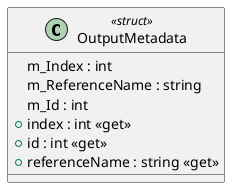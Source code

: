 @startuml
class OutputMetadata <<struct>> {
    m_Index : int
    m_ReferenceName : string
    m_Id : int
    + index : int <<get>>
    + id : int <<get>>
    + referenceName : string <<get>>
}
@enduml
